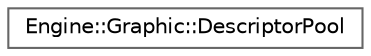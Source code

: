 digraph "Gráfico de jerarquía de clases"
{
 // LATEX_PDF_SIZE
  bgcolor="transparent";
  edge [fontname=Helvetica,fontsize=10,labelfontname=Helvetica,labelfontsize=10];
  node [fontname=Helvetica,fontsize=10,shape=box,height=0.2,width=0.4];
  rankdir="LR";
  Node0 [id="Node000000",label="Engine::Graphic::DescriptorPool",height=0.2,width=0.4,color="grey40", fillcolor="white", style="filled",URL="$class_engine_1_1_graphic_1_1_descriptor_pool.html",tooltip="Clase que crea y administra el pool de descriptores, los conjuntos de descriptores y los buffers unif..."];
}
